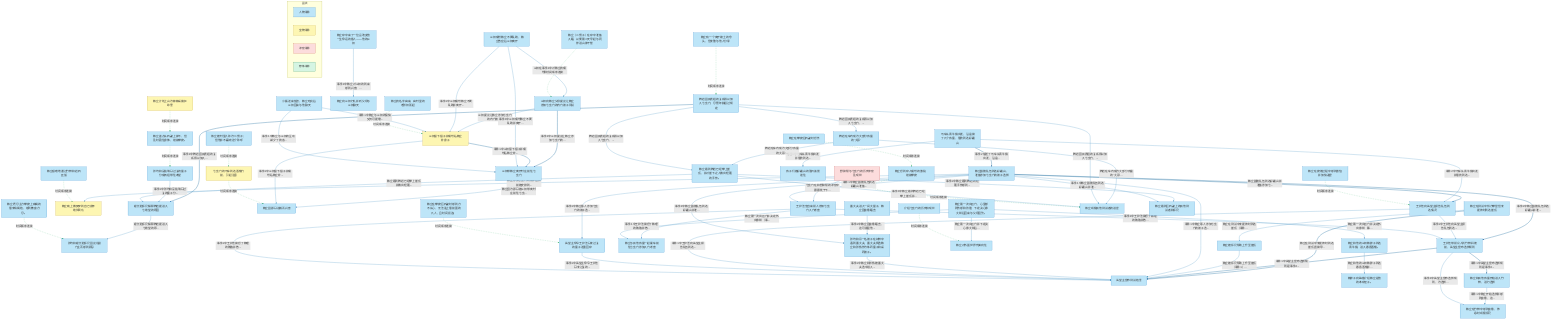 graph TD
    E01-1_12["韩立在爬坡过程中感到害怕并加快速度"]
    style E01-1_12 fill:#BDE5F8,stroke:#2C82C9
    E01-4_7["张均和瘦长脸师兄因议论副门主而感到顾忌"]
    style E01-4_7 fill:#BDE5F8,stroke:#2C82C9
    E01-1_8["墨大夫进入一间大屋子，韩立因疲惫睡去"]
    style E01-1_8 fill:#BDE5F8,stroke:#2C82C9
    E01-4_3["三叔带韩立离开村庄前往七玄门"]
    style E01-4_3 fill:#BDE5F8,stroke:#2C82C9
    E01-3["韩立晚上做梦梦到自己身怀绝世武功"]
    style E01-3 fill:#FDF6B2,stroke:#C19400
    E05-3["岳堂主宣布测试结果"]
    style E05-3 fill:#BDE5F8,stroke:#2C82C9
    E01-2_4["三叔留下银子并嘱咐给韩立补身子"]
    style E01-2_4 fill:#FDF6B2,stroke:#C19400
    E01-4["介绍七玄门的历史和现状"]
    style E01-4 fill:#BDE5F8,stroke:#2C82C9
    E01-3_4["韩立因即将进城而兴奋"]
    style E01-3_4 fill:#BDE5F8,stroke:#2C82C9
    E01-2_5["舞岩在车内成为大部分孩童的‘大哥’"]
    style E01-2_5 fill:#BDE5F8,stroke:#2C82C9
    E04-3["韩立在竹林中感到疲惫，休息时观察师兄"]
    style E04-3 fill:#BDE5F8,stroke:#2C82C9
    E05-1["韩立在测试中努力攀登但未能按时到达崖顶"]
    style E05-1 fill:#BDE5F8,stroke:#2C82C9
    E03-2["王护法亲自来领人参加七玄门入门考查"]
    style E03-2 fill:#BDE5F8,stroke:#2C82C9
    E01-2_3["韩立的名字由来，由村里的老张叔所起"]
    style E01-2_3 fill:#BDE5F8,stroke:#2C82C9
    E01-1_11["岳堂主命令王护法将未过关的童子送遣回家"]
    style E01-1_11 fill:#BDE5F8,stroke:#2C82C9
    E01-3_2["七玄门的马车到达酒楼门前，引起注意"]
    style E01-3_2 fill:#FDF6B2,stroke:#C19400
    E03-1["野狼帮与七玄门的历史冲突及现状"]
    style E03-1 fill:#FCDCDC,stroke:#C74343
    E01-2_2["小厮送来饭菜，韩立吃完后三叔回来与他聊天"]
    style E01-2_2 fill:#BDE5F8,stroke:#2C82C9
    E01-2_7["韩立差点从石壁上掉下，但及时稳住身体，继续攀爬。"]
    style E01-2_7 fill:#BDE5F8,stroke:#2C82C9
    E01-1["韩立跟随队伍到达彩霞山，准备参加七玄门的弟子选拔"]
    style E01-1 fill:#BDE5F8,stroke:#2C82C9
    E01-1_9["张均和另一名弟子在树林中遇到墨大夫，墨大夫挑选韩立和张铁作为炼药童子和采药弟子。"]
    style E01-1_9 fill:#BDE5F8,stroke:#2C82C9
    E01-2_8["张均和吴铭瑞将过关的童子分成两组带往本堂"]
    style E01-2_8 fill:#BDE5F8,stroke:#2C82C9
    E03-3["韩立与其他孩童一起乘车前往七玄门参加入门考查"]
    style E03-3 fill:#BDE5F8,stroke:#2C82C9
    E02-1["韩立和他的三叔韩胖子到达青牛镇，进入春香酒楼。"]
    style E02-1 fill:#BDE5F8,stroke:#2C82C9
    E05-2["韩立被师兄帮助上升至崖顶"]
    style E05-2 fill:#BDE5F8,stroke:#2C82C9
    E01-3_6["韩立家中来了一位会改变他一生命运的客人——他的三叔"]
    style E01-3_6 fill:#BDE5F8,stroke:#2C82C9
    E01-3_7["韩立看到舞岩已经攀上崖顶，并对崖下之人做出轻蔑的手势。"]
    style E01-3_7 fill:#BDE5F8,stroke:#2C82C9
    E01-1_4["韩立（二愣子）在家中准备入睡，以便第二天早起与同伴进山拣干柴"]
    style E01-1_4 fill:#BDE5F8,stroke:#2C82C9
    E01-3_5["马车从青牛镇出发，沿途接了几个孩童，最终到达彩霞山"]
    style E01-3_5 fill:#BDE5F8,stroke:#2C82C9
    E01-4_6["韩立费尽全力攀爬上麻绳的最末端绳结，感到筋疲力尽。"]
    style E01-4_6 fill:#BDE5F8,stroke:#2C82C9
    E01-4_5["韩立向三叔行礼并听父母与三叔聊天"]
    style E01-4_5 fill:#BDE5F8,stroke:#2C82C9
    E01-3_8["瘦长脸师兄解释舞岩能进入七绝堂的原因"]
    style E01-3_8 fill:#BDE5F8,stroke:#2C82C9
    E01-1_10["韩立在攀爬巨石壁时感到力不从心，无法追上最前面的几人，且时间紧迫。"]
    style E01-1_10 fill:#BDE5F8,stroke:#2C82C9
    E01-1_7["韩立有一个离开故土的念头，但未敢与他人分享"]
    style E01-1_7 fill:#BDE5F8,stroke:#2C82C9
    E01-4_2["韩立对外面世界充满向往"]
    style E01-4_2 fill:#BDE5F8,stroke:#2C82C9
    E04-1["王护法带领众人到竹林斜坡前，岳堂主宣布选拔规则"]
    style E04-1 fill:#BDE5F8,stroke:#2C82C9
    E01-4_4["孩子们被彩霞山的落日美景迷住"]
    style E01-4_4 fill:#BDE5F8,stroke:#2C82C9
    E01-2_6["韩立计划上山为妹妹采摘红浆果"]
    style E01-2_6 fill:#FDF6B2,stroke:#C19400
    E01-1_3["三叔嘱咐韩立不要乱跑，韩立答应后三叔离开"]
    style E01-1_3 fill:#BDE5F8,stroke:#2C82C9
    E01-1_6["舞岩因其表姐的关系得以加入七玄门，尽管年龄超过规定"]
    style E01-1_6 fill:#BDE5F8,stroke:#2C82C9
    E02-2["韩胖子向熟客介绍韩立是他的本家侄子。"]
    style E02-2 fill:#BDE5F8,stroke:#2C82C9
    E01-1_2["韩立第一次出远门，心里感到伤感和彷徨，下定决心挣大钱后回来与父母团聚。"]
    style E01-1_2 fill:#BDE5F8,stroke:#2C82C9
    E01-2["王护法向岳堂主报告队伍到达情况"]
    style E01-2 fill:#BDE5F8,stroke:#2C82C9
    E01-1_5["三叔向韩立父母提议让韩立参加七玄门的内门弟子测试"]
    style E01-1_5 fill:#BDE5F8,stroke:#2C82C9
    E01-3_3["韩立被村里人称为'二愣子'，但他并不喜欢这个称呼"]
    style E01-3_3 fill:#BDE5F8,stroke:#2C82C9
    E01-2_9["韩立艰难地通过竹林和岩石区域"]
    style E01-2_9 fill:#BDE5F8,stroke:#2C82C9
    E04-2["韩立和其他孩童开始进入竹林，进行选拔"]
    style E04-2 fill:#BDE5F8,stroke:#2C82C9
    E01-4_8["韩立在攀爬巨石壁时受伤"]
    style E01-4_8 fill:#BDE5F8,stroke:#2C82C9
    E01-6["韩立观察其他测试者的进度"]
    style E01-6 fill:#BDE5F8,stroke:#2C82C9
    E01-5["韩立受到家人嘱咐的激励，继续攀爬"]
    style E01-5 fill:#BDE5F8,stroke:#2C82C9
    E01-3_9["韩立看到巨石壁上的其他测试者和师兄"]
    style E01-3_9 fill:#BDE5F8,stroke:#2C82C9
    E04-1 -->|"事件1中岳堂主宣布选拔规则是事件2..."| E04-2
    linkStyle 0 stroke:#2471A3,stroke-width:2px
    E01-1_5 -->|"事件1中三叔提议让韩立参加七玄门的..."| E01-4_3
    linkStyle 1 stroke:#2471A3,stroke-width:2px
    E01-2_4 -->|"事件1中三叔留下银子并嘱咐给韩立补..."| E01-4_3
    linkStyle 2 stroke:#2471A3,stroke-width:2px
    E01-1 -->|"韩立跟随队伍到达彩霞山并准备参加七..."| E01-2
    linkStyle 3 stroke:#2471A3,stroke-width:2px
    E05-1 -->|"韩立在测试中未能按时到达崖顶直接导..."| E05-3
    linkStyle 4 stroke:#2471A3,stroke-width:2px
    E04-1 -->|"事件1中岳堂主宣布选拔规则是事件2..."| E05-3
    linkStyle 5 stroke:#2471A3,stroke-width:2px
    E01-1 -->|"事件1中韩立跟随队伍到达彩霞山并准..."| E04-1
    linkStyle 6 stroke:#2471A3,stroke-width:2px
    E01-3_5 -->|"事件2描述了马车从青牛镇出发，沿途..."| E01-1
    linkStyle 7 stroke:#2471A3,stroke-width:2px
    E01-1_6 -->|"事件1中舞岩因其表姐的关系得以加入..."| E01-3_8
    linkStyle 8 stroke:#2471A3,stroke-width:2px
    E04-2 -->|"事件1中韩立开始选拔并感到疲惫，这..."| E04-3
    linkStyle 9 stroke:#5499C7,stroke-width:1.5px
    E01-4_3 -->|"韩立因为即将被三叔带离村庄前往七玄..."| E01-3_4
    linkStyle 10 stroke:#5499C7,stroke-width:1.5px
    E01-1_3 -->|"三叔在事件1中对韩立的嘱咐和离开，..."| E01-1_5
    linkStyle 11 stroke:#5499C7,stroke-width:1.5px
    E05-1 -->|"韩立在测试中未能按时到达崖顶（事件..."| E05-2
    linkStyle 12 stroke:#5499C7,stroke-width:1.5px
    E01-2_4 -->|"事件1中三叔留下银子并嘱咐给韩立补..."| E01-3_4
    linkStyle 13 stroke:#5499C7,stroke-width:1.5px
    E01-3_5 -->|"事件1中马车从青牛镇出发并最终到达..."| E01-4_4
    linkStyle 14 stroke:#5499C7,stroke-width:1.5px
    E05-2 -->|"韩立被师兄帮助上升至崖顶（事件1）..."| E05-3
    linkStyle 15 stroke:#5499C7,stroke-width:1.5px
    E01-1_2 -->|"韩立第一次出远门并下定决心挣大钱后..."| E01-4_2
    linkStyle 16 stroke:#5499C7,stroke-width:1.5px
    E03-1 -->|"七玄门在和野狼帮的冲突中屡屡处于下..."| E03-2
    linkStyle 17 stroke:#5499C7,stroke-width:1.5px
    E02-1 -->|"韩立和他的三叔韩胖子到达春香酒楼并..."| E02-2
    linkStyle 18 stroke:#5499C7,stroke-width:1.5px
    E03-2 -->|"事件1中王护法接受了韩理的贿赂并答..."| E03-3
    linkStyle 19 stroke:#5499C7,stroke-width:1.5px
    E01-1_5 -->|"三叔提议让韩立参加七玄门的内门弟子..."| E01-2_4
    linkStyle 20 stroke:#5499C7,stroke-width:1.5px
    E01-1 -->|"韩立参加七玄门的弟子选拔前被安排到..."| E01-3
    linkStyle 21 stroke:#5499C7,stroke-width:1.5px
    E04-1 -->|"事件1中岳堂主宣布选拔规则，为选拔..."| E04-3
    linkStyle 22 stroke:#5499C7,stroke-width:1.5px
    E01-3_6 -->|"事件1中韩立对三叔的到来感到兴奋，..."| E01-4_5
    linkStyle 23 stroke:#5499C7,stroke-width:1.5px
    E01-1_8 -->|"事件1中韩立因疲惫睡去，这可能是他..."| E01-1_9
    linkStyle 24 stroke:#5499C7,stroke-width:1.5px
    E01-3_8 -->|"瘦长脸师兄解释舞岩能进入七绝堂的原..."| E01-4_7
    linkStyle 25 stroke:#5499C7,stroke-width:1.5px
    E01-1 -->|"事件1中韩立等人参加七玄门的弟子选..."| E01-1_11
    linkStyle 26 stroke:#5499C7,stroke-width:1.5px
    E01-1 -->|"事件1中韩立等人参加七玄门的弟子选..."| E05-3
    linkStyle 27 stroke:#5499C7,stroke-width:1.5px
    E01-1_9 -->|"事件1中韩立和张铁被墨大夫选中进入..."| E05-3
    linkStyle 28 stroke:#5499C7,stroke-width:1.5px
    E01-2_8 -->|"事件1中张均和吴铭瑞将过关的童子分..."| E01-3_8
    linkStyle 29 stroke:#5499C7,stroke-width:1.5px
    E01-2 -->|"事件1中王护法向岳堂主报告队伍到达..."| E05-3
    linkStyle 30 stroke:#5499C7,stroke-width:1.5px
    E01-2 -->|"事件1中王护法向岳堂主报告队伍到达..."| E04-1
    linkStyle 31 stroke:#5499C7,stroke-width:1.5px
    E01-1_11 -->|"事件1中岳堂主命令王护法将未过关的..."| E05-3
    linkStyle 32 stroke:#5499C7,stroke-width:1.5px
    E01-1_3 -->|"事件1中三叔嘱咐韩立不要乱跑并离开..."| E01-2_4
    linkStyle 33 stroke:#5499C7,stroke-width:1.5px
    E01-1_3 -->|"事件1中三叔嘱咐韩立不要乱跑并离开..."| E01-4_3
    linkStyle 34 stroke:#5499C7,stroke-width:1.5px
    E01-2_2 -->|"事件1中韩立与三叔的愉快交流可能增..."| E01-2_4
    linkStyle 35 stroke:#5499C7,stroke-width:1.5px
    E01-2_2 -->|"事件1中韩立与三叔的互动减少了拘束..."| E01-4_3
    linkStyle 36 stroke:#5499C7,stroke-width:1.5px
    E01-3_5 -->|"事件2中马车从青牛镇出发并最终到达..."| E01-2
    linkStyle 37 stroke:#5499C7,stroke-width:1.5px
    E03-2 -->|"事件1中王护法接受了韩理的贿赂并答..."| E05-3
    linkStyle 38 stroke:#5499C7,stroke-width:1.5px
    E03-2 -->|"事件1中王护法接受了韩理的贿赂并答..."| E04-1
    linkStyle 39 stroke:#5499C7,stroke-width:1.5px
    E01-1 -->|"事件1中韩立跟随队伍到达彩霞山准备..."| E03-2
    linkStyle 40 stroke:#5499C7,stroke-width:1.5px
    E01-1_6 -->|"舞岩因其表姐的关系得以加入七玄门，..."| E01-2_5
    linkStyle 41 stroke:#5499C7,stroke-width:1.5px
    E01-2_5 -->|"舞岩在车内成为大部分孩童的‘大哥’..."| E01-3_7
    linkStyle 42 stroke:#5499C7,stroke-width:1.5px
    E01-2_5 -->|"舞岩在车内成为大部分孩童的‘大哥’..."| E01-6
    linkStyle 43 stroke:#5499C7,stroke-width:1.5px
    E01-1_6 -->|"舞岩因其表姐的关系得以加入七玄门，..."| E01-3_7
    linkStyle 44 stroke:#5499C7,stroke-width:1.5px
    E01-1_6 -->|"舞岩因其表姐的关系得以加入七玄门，..."| E01-6
    linkStyle 45 stroke:#5499C7,stroke-width:1.5px
    E01-3_7 -->|"韩立看到舞岩已经攀上崖顶并做出轻蔑..."| E01-3_8
    linkStyle 46 stroke:#5499C7,stroke-width:1.5px
    E01-3_7 -->|"事件1中韩立看到舞岩已经攀上崖顶并..."| E01-6
    linkStyle 47 stroke:#5499C7,stroke-width:1.5px
    E01-3_7 -->|"事件1中韩立看到舞岩的轻蔑手势感到..."| E01-3_9
    linkStyle 48 stroke:#5499C7,stroke-width:1.5px
    E01-1 -->|"事件1中韩立跟随队伍到达彩霞山并准..."| E01-1_9
    linkStyle 49 stroke:#5499C7,stroke-width:1.5px
    E01-1 -->|"事件1中韩立跟随队伍到达彩霞山并准..."| E01-3_9
    linkStyle 50 stroke:#5499C7,stroke-width:1.5px
    E01-1_2 -->|"韩立第一次出远门并决定外出挣钱（事..."| E03-3
    linkStyle 51 stroke:#5499C7,stroke-width:1.5px
    E01-1_2 -->|"韩立第一次出远门并决定外出挣钱（事..."| E02-1
    linkStyle 52 stroke:#5499C7,stroke-width:1.5px
    E01-1_4 -->|"时间顺序连接"| E01-1_5
    linkStyle 53 stroke:#27AE60,stroke-width:1px,stroke-dasharray:5 5
    E01-1_7 -->|"时间顺序连接"| E01-1_6
    linkStyle 54 stroke:#27AE60,stroke-width:1px,stroke-dasharray:5 5
    E01-1_10 -->|"时间顺序连接"| E01-1_11
    linkStyle 55 stroke:#27AE60,stroke-width:1px,stroke-dasharray:5 5
    E01-1_12 -->|"时间顺序连接"| E01-2
    linkStyle 56 stroke:#27AE60,stroke-width:1px,stroke-dasharray:5 5
    E01-2_3 -->|"时间顺序连接"| E01-2_4
    linkStyle 57 stroke:#27AE60,stroke-width:1px,stroke-dasharray:5 5
    E01-2_6 -->|"时间顺序连接"| E01-2_7
    linkStyle 58 stroke:#27AE60,stroke-width:1px,stroke-dasharray:5 5
    E01-2_7 -->|"时间顺序连接"| E01-2_8
    linkStyle 59 stroke:#27AE60,stroke-width:1px,stroke-dasharray:5 5
    E01-2_9 -->|"时间顺序连接"| E01-3
    linkStyle 60 stroke:#27AE60,stroke-width:1px,stroke-dasharray:5 5
    E01-3_3 -->|"时间顺序连接"| E01-3_2
    linkStyle 61 stroke:#27AE60,stroke-width:1px,stroke-dasharray:5 5
    E01-3_2 -->|"时间顺序连接"| E01-3_4
    linkStyle 62 stroke:#27AE60,stroke-width:1px,stroke-dasharray:5 5
    E01-4 -->|"时间顺序连接"| E01-4_2
    linkStyle 63 stroke:#27AE60,stroke-width:1px,stroke-dasharray:5 5
    E01-4_6 -->|"时间顺序连接"| E01-4_7
    linkStyle 64 stroke:#27AE60,stroke-width:1px,stroke-dasharray:5 5
    E01-4_8 -->|"时间顺序连接"| E01-5
    linkStyle 65 stroke:#27AE60,stroke-width:1px,stroke-dasharray:5 5
    E01-5 -->|"时间顺序连接"| E01-6
    linkStyle 66 stroke:#27AE60,stroke-width:1px,stroke-dasharray:5 5
    subgraph 图例
    legend_character[人物事件]
    legend_treasure[宝物事件]
    legend_conflict[冲突事件]
    legend_cultivation[修炼事件]
    end
    style legend_character fill:#BDE5F8,stroke:#2C82C9
    style legend_treasure fill:#FDF6B2,stroke:#C19400
    style legend_conflict fill:#FCDCDC,stroke:#C74343
    style legend_cultivation fill:#D5F5E3,stroke:#1E8449